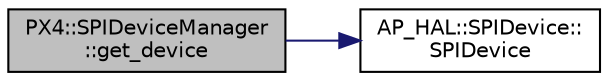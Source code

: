 digraph "PX4::SPIDeviceManager::get_device"
{
 // INTERACTIVE_SVG=YES
  edge [fontname="Helvetica",fontsize="10",labelfontname="Helvetica",labelfontsize="10"];
  node [fontname="Helvetica",fontsize="10",shape=record];
  rankdir="LR";
  Node1 [label="PX4::SPIDeviceManager\l::get_device",height=0.2,width=0.4,color="black", fillcolor="grey75", style="filled", fontcolor="black"];
  Node1 -> Node2 [color="midnightblue",fontsize="10",style="solid",fontname="Helvetica"];
  Node2 [label="AP_HAL::SPIDevice::\lSPIDevice",height=0.2,width=0.4,color="black", fillcolor="white", style="filled",URL="$classAP__HAL_1_1SPIDevice.html#ab856b9950a6adb422e1002fdd9324077"];
}
